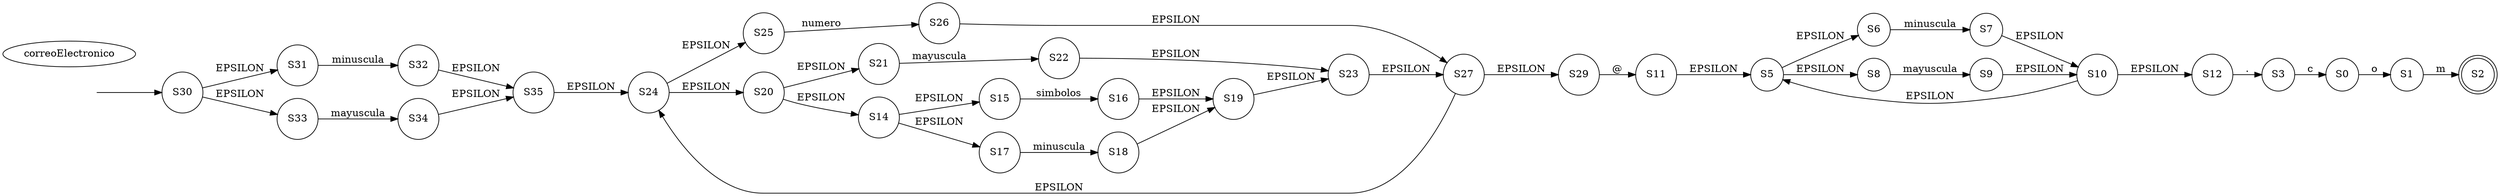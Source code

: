 digraph AFND{
rankdir=LR;
nFlecha[label="flecha" color="white" fontcolor="white"]
nIdentificador [label="correoElectronico"];
n30 [label="S30" shape=circle]
n31 [label="S31" shape=circle]
n32 [label="S32" shape=circle]
n33 [label="S33" shape=circle]
n34 [label="S34" shape=circle]
n35 [label="S35" shape=circle]
n29 [label="S29" shape=circle]
n24 [label="S24" shape=circle]
n25 [label="S25" shape=circle]
n26 [label="S26" shape=circle]
n27 [label="S27" shape=circle]
n20 [label="S20" shape=circle]
n21 [label="S21" shape=circle]
n22 [label="S22" shape=circle]
n23 [label="S23" shape=circle]
n14 [label="S14" shape=circle]
n15 [label="S15" shape=circle]
n16 [label="S16" shape=circle]
n17 [label="S17" shape=circle]
n18 [label="S18" shape=circle]
n19 [label="S19" shape=circle]
n11 [label="S11" shape=circle]
n12 [label="S12" shape=circle]
n5 [label="S5" shape=circle]
n6 [label="S6" shape=circle]
n7 [label="S7" shape=circle]
n8 [label="S8" shape=circle]
n9 [label="S9" shape=circle]
n10 [label="S10" shape=circle]
n0 [label="S0" shape=circle]
n1 [label="S1" shape=circle]
n2 [label="S2" shape=doublecircle]
n3 [label="S3" shape=circle]
nFlecha->n30
n30->n31[label="EPSILON"];
n30->n33[label="EPSILON"];
n31->n32[label="minuscula"];
n32->n35[label="EPSILON"];
n33->n34[label="mayuscula"];
n34->n35[label="EPSILON"];
n35->n24[label="EPSILON"];
n29->n11[label="@"];
n24->n25[label="EPSILON"];
n24->n20[label="EPSILON"];
n25->n26[label="numero"];
n26->n27[label="EPSILON"];
n27->n29[label="EPSILON"];
n27->n24[label="EPSILON"];
n20->n21[label="EPSILON"];
n20->n14[label="EPSILON"];
n21->n22[label="mayuscula"];
n22->n23[label="EPSILON"];
n23->n27[label="EPSILON"];
n14->n15[label="EPSILON"];
n14->n17[label="EPSILON"];
n15->n16[label="simbolos"];
n16->n19[label="EPSILON"];
n17->n18[label="minuscula"];
n18->n19[label="EPSILON"];
n19->n23[label="EPSILON"];
n11->n5[label="EPSILON"];
n12->n3[label="."];
n5->n6[label="EPSILON"];
n5->n8[label="EPSILON"];
n6->n7[label="minuscula"];
n7->n10[label="EPSILON"];
n8->n9[label="mayuscula"];
n9->n10[label="EPSILON"];
n10->n12[label="EPSILON"];
n10->n5[label="EPSILON"];
n0->n1[label="o"];
n1->n2[label="m"];
n3->n0[label="c"];

}